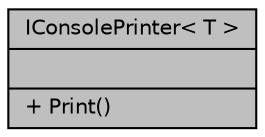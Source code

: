 digraph "IConsolePrinter&lt; T &gt;"
{
 // INTERACTIVE_SVG=YES
 // LATEX_PDF_SIZE
  edge [fontname="Helvetica",fontsize="10",labelfontname="Helvetica",labelfontsize="10"];
  node [fontname="Helvetica",fontsize="10",shape=record];
  Node1 [label="{IConsolePrinter\< T \>\n||+ Print()\l}",height=0.2,width=0.4,color="black", fillcolor="grey75", style="filled", fontcolor="black",tooltip="Interfáz para mostrar datos por pantalla."];
}
